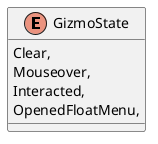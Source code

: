 @startuml
enum GizmoState {
    Clear,
    Mouseover,
    Interacted,
    OpenedFloatMenu,
}
@enduml
